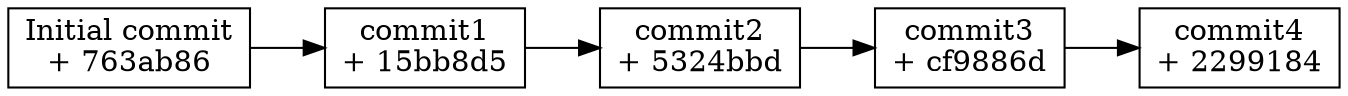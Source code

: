 digraph G {
rankdir=LR;
    "763ab86" [label="Initial commit\n+ 763ab86", shape=box]
    "15bb8d5" [label="commit1\n+ 15bb8d5", shape=box]
    "763ab86" -> "15bb8d5"
    "5324bbd" [label="commit2\n+ 5324bbd", shape=box]
    "15bb8d5" -> "5324bbd"
    "cf9886d" [label="commit3\n+ cf9886d", shape=box]
    "5324bbd" -> "cf9886d"
    "2299184" [label="commit4\n+ 2299184", shape=box]
    "cf9886d" -> "2299184"
}